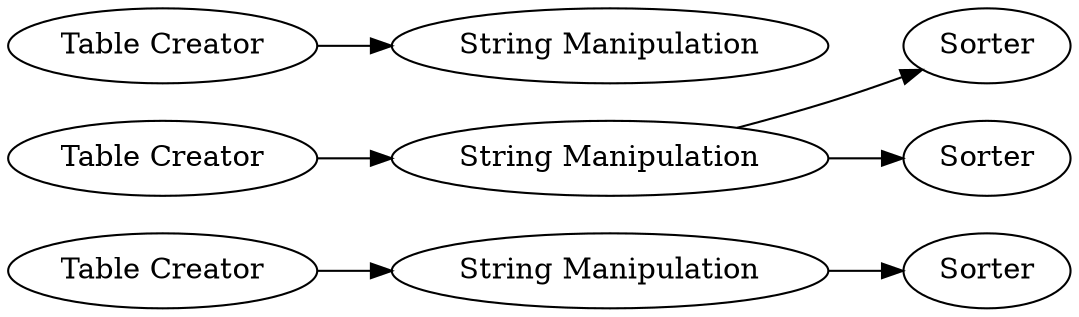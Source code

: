 digraph {
	4 -> 5
	3 -> 4
	2 -> 6
	2 -> 7
	1 -> 2
	14 -> 13
	5 [label=Sorter]
	13 [label="String Manipulation"]
	1 [label="Table Creator"]
	7 [label=Sorter]
	4 [label="String Manipulation"]
	6 [label=Sorter]
	14 [label="Table Creator"]
	3 [label="Table Creator"]
	2 [label="String Manipulation"]
	rankdir=LR
}
